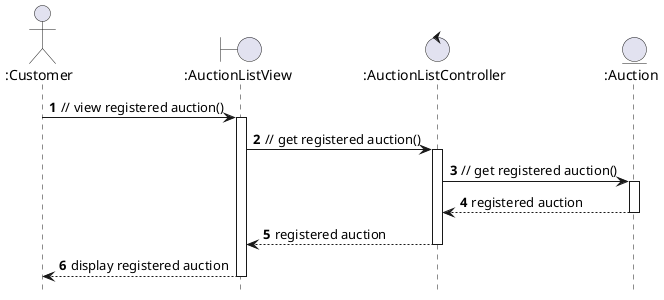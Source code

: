 @startuml View registered auction
hide footbox
actor ":Customer" as customer
boundary ":AuctionListView" as view
control ":AuctionListController" as controller
entity ":Auction" as auction

autonumber
autoactivate on

customer -> view : // view registered auction()
view -> controller : // get registered auction()
controller -> auction : // get registered auction()
auction --> controller : registered auction
controller --> view : registered auction
view --> customer : display registered auction
@enduml